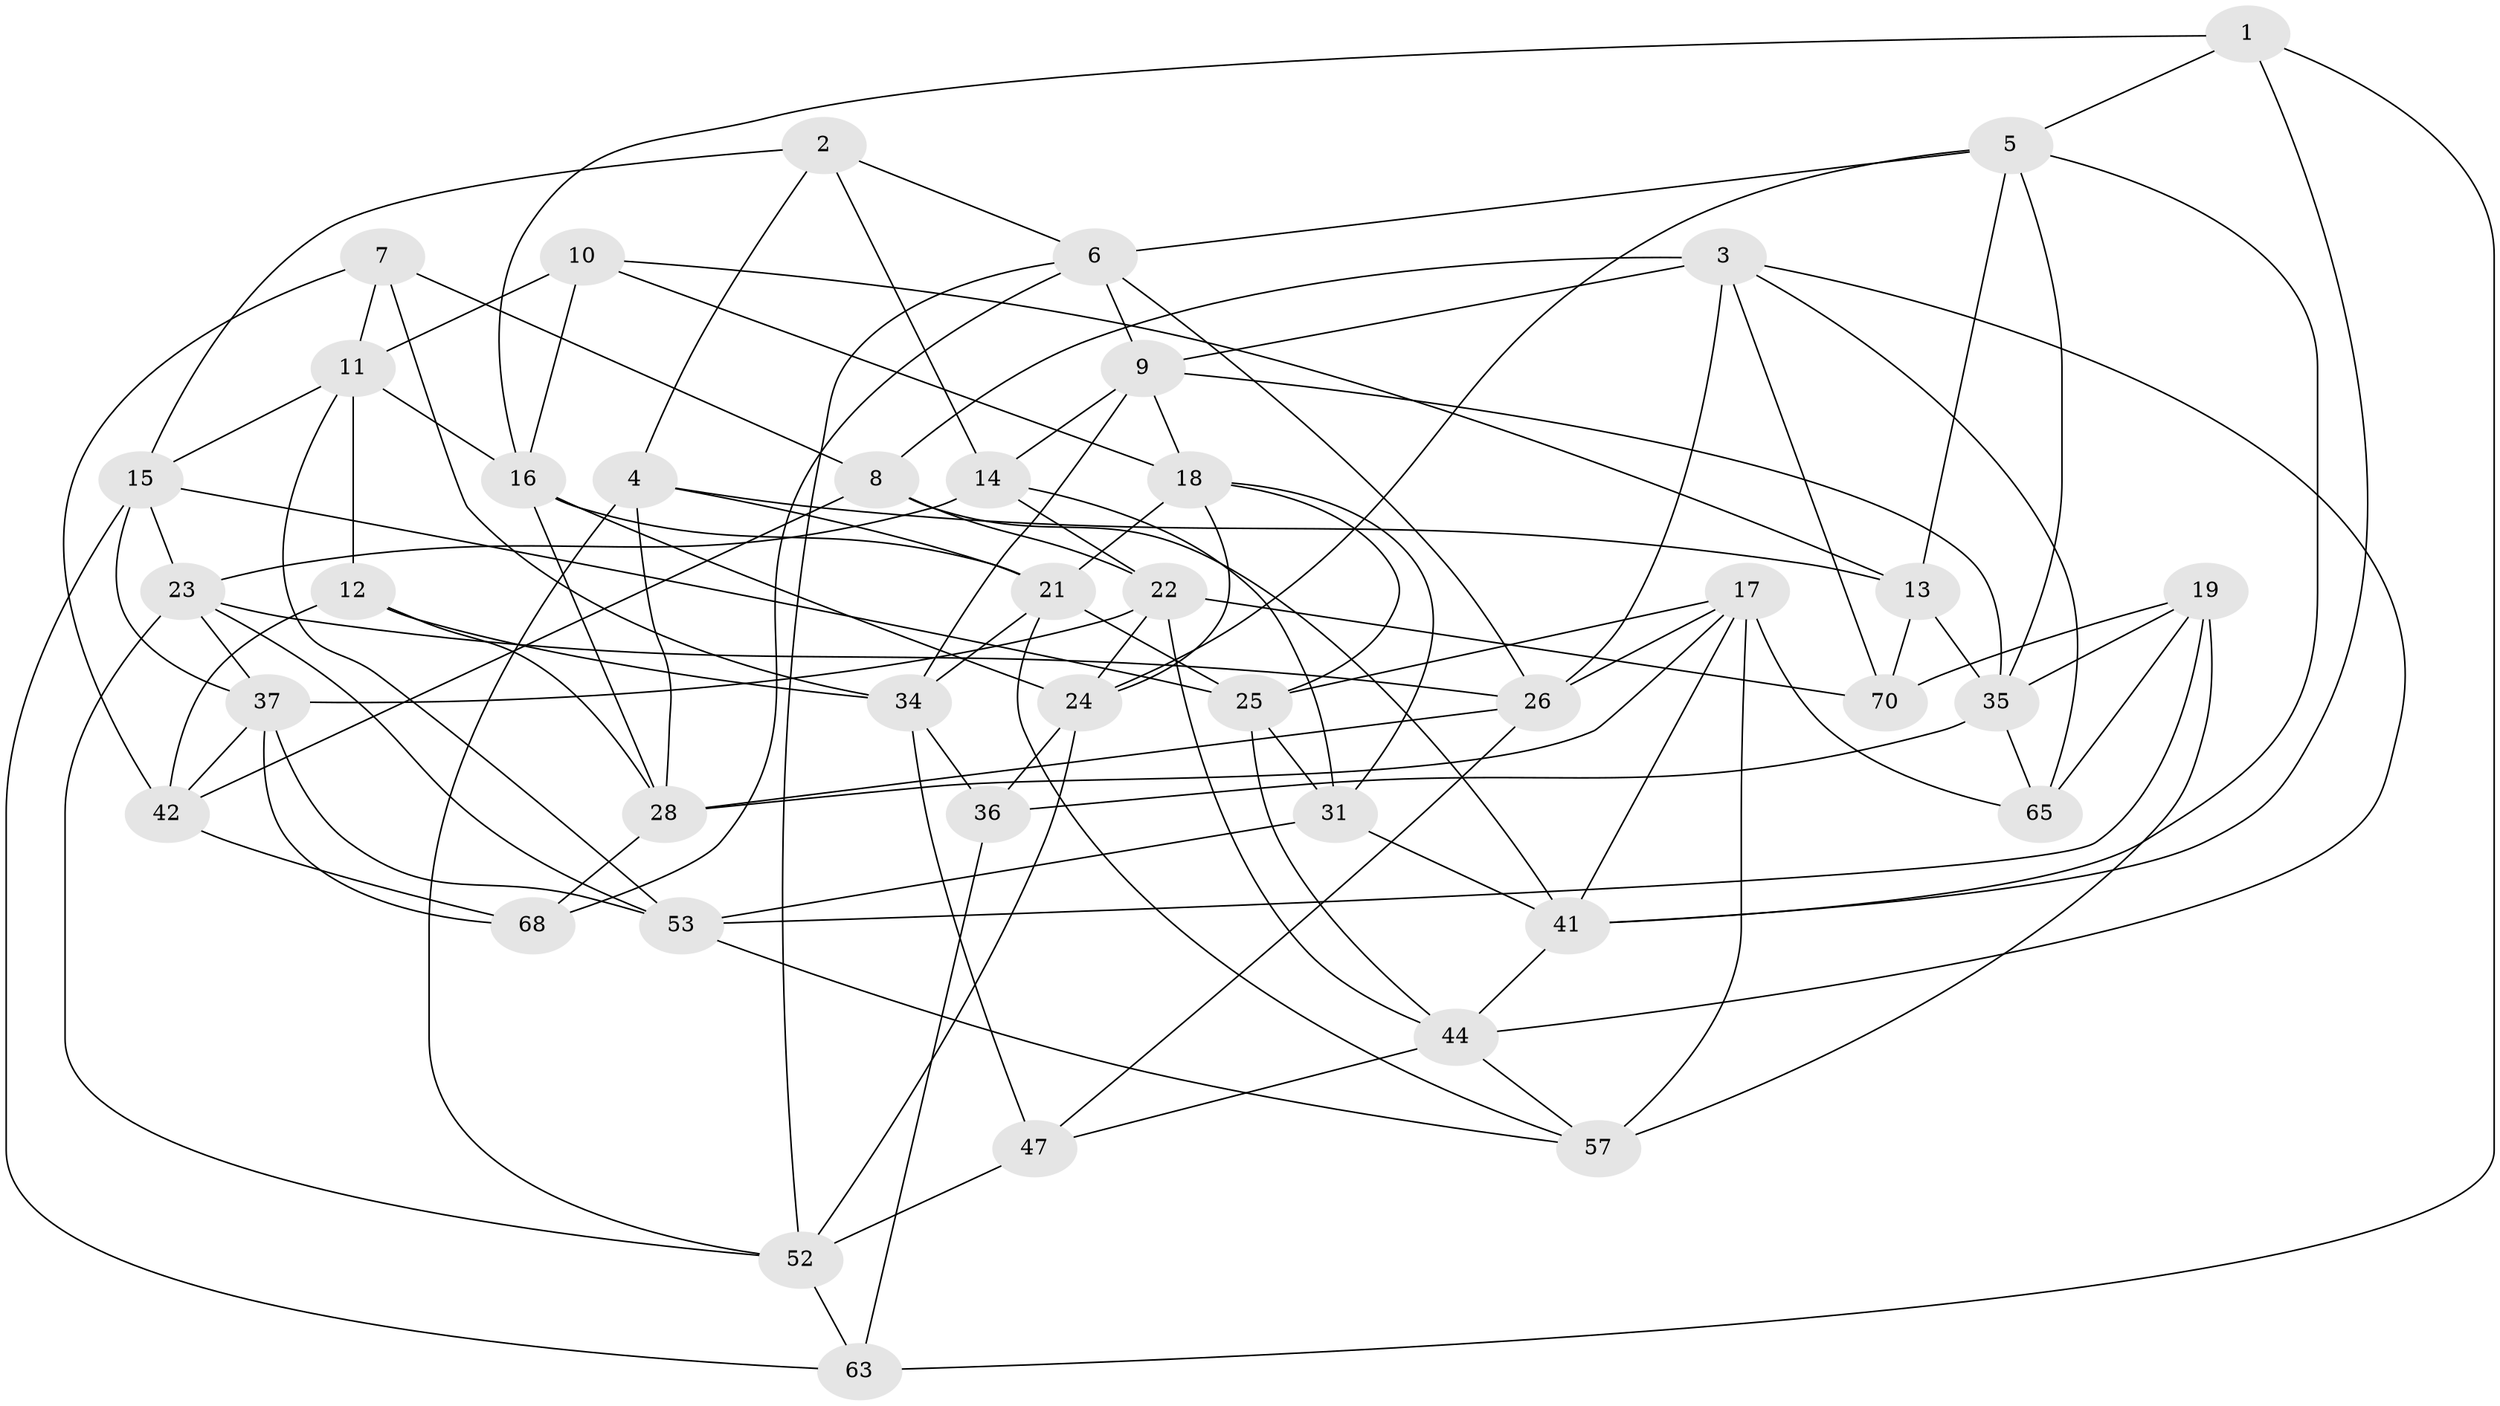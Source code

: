 // original degree distribution, {4: 1.0}
// Generated by graph-tools (version 1.1) at 2025/42/03/06/25 10:42:22]
// undirected, 42 vertices, 111 edges
graph export_dot {
graph [start="1"]
  node [color=gray90,style=filled];
  1;
  2;
  3 [super="+60"];
  4 [super="+51"];
  5 [super="+58"];
  6 [super="+56"];
  7;
  8 [super="+64"];
  9 [super="+27"];
  10;
  11 [super="+46"];
  12;
  13 [super="+40"];
  14 [super="+29"];
  15 [super="+61"];
  16 [super="+39"];
  17 [super="+32"];
  18 [super="+69"];
  19 [super="+20"];
  21 [super="+33"];
  22 [super="+73"];
  23 [super="+30"];
  24 [super="+62"];
  25 [super="+67"];
  26 [super="+50"];
  28 [super="+38"];
  31 [super="+48"];
  34 [super="+43"];
  35 [super="+66"];
  36;
  37 [super="+55"];
  41 [super="+49"];
  42 [super="+45"];
  44 [super="+72"];
  47;
  52 [super="+54"];
  53 [super="+59"];
  57 [super="+71"];
  63;
  65;
  68;
  70;
  1 -- 63;
  1 -- 41;
  1 -- 16;
  1 -- 5;
  2 -- 15;
  2 -- 6;
  2 -- 4;
  2 -- 14;
  3 -- 26;
  3 -- 70;
  3 -- 65;
  3 -- 44;
  3 -- 8;
  3 -- 9;
  4 -- 13 [weight=2];
  4 -- 28;
  4 -- 21;
  4 -- 52;
  5 -- 6;
  5 -- 13;
  5 -- 35;
  5 -- 41;
  5 -- 24;
  6 -- 26;
  6 -- 52;
  6 -- 68;
  6 -- 9;
  7 -- 8;
  7 -- 11;
  7 -- 42;
  7 -- 34;
  8 -- 22;
  8 -- 41;
  8 -- 42 [weight=2];
  9 -- 34;
  9 -- 14;
  9 -- 18;
  9 -- 35;
  10 -- 18;
  10 -- 11;
  10 -- 13;
  10 -- 16;
  11 -- 12;
  11 -- 16;
  11 -- 15;
  11 -- 53;
  12 -- 42;
  12 -- 34;
  12 -- 28;
  13 -- 70;
  13 -- 35;
  14 -- 31 [weight=2];
  14 -- 23;
  14 -- 22;
  15 -- 23;
  15 -- 63;
  15 -- 37;
  15 -- 25;
  16 -- 28;
  16 -- 24;
  16 -- 21;
  17 -- 41;
  17 -- 25;
  17 -- 57;
  17 -- 65;
  17 -- 26;
  17 -- 28;
  18 -- 24;
  18 -- 21;
  18 -- 25;
  18 -- 31;
  19 -- 57 [weight=2];
  19 -- 53;
  19 -- 65;
  19 -- 70;
  19 -- 35;
  21 -- 57;
  21 -- 25;
  21 -- 34;
  22 -- 70;
  22 -- 24;
  22 -- 37;
  22 -- 44;
  23 -- 52;
  23 -- 26;
  23 -- 53;
  23 -- 37;
  24 -- 52;
  24 -- 36;
  25 -- 31;
  25 -- 44;
  26 -- 47;
  26 -- 28;
  28 -- 68;
  31 -- 53;
  31 -- 41;
  34 -- 47;
  34 -- 36;
  35 -- 65;
  35 -- 36;
  36 -- 63;
  37 -- 42;
  37 -- 68;
  37 -- 53;
  41 -- 44;
  42 -- 68;
  44 -- 47;
  44 -- 57;
  47 -- 52;
  52 -- 63;
  53 -- 57;
}
